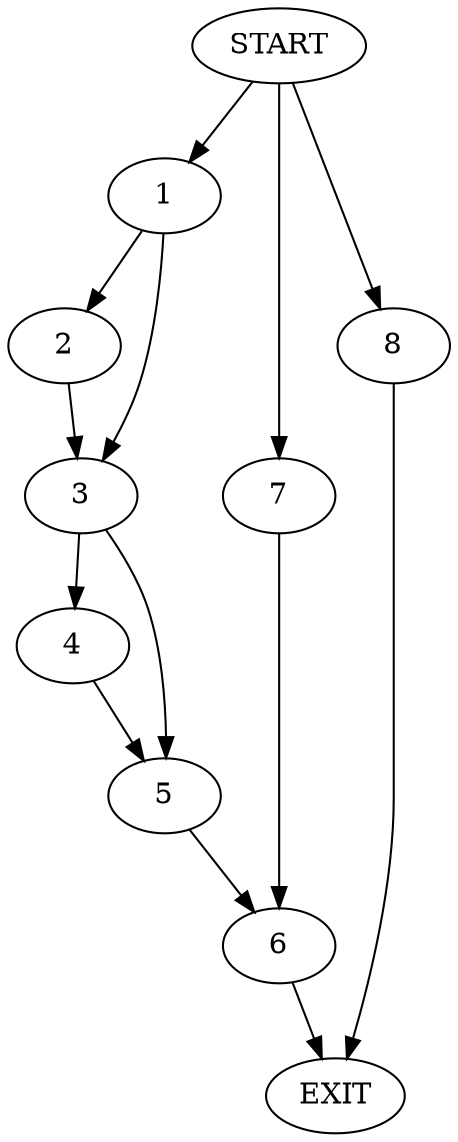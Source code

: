 digraph {
0 [label="START"]
9 [label="EXIT"]
0 -> 1
1 -> 2
1 -> 3
3 -> 4
3 -> 5
2 -> 3
4 -> 5
5 -> 6
6 -> 9
0 -> 7
7 -> 6
0 -> 8
8 -> 9
}
